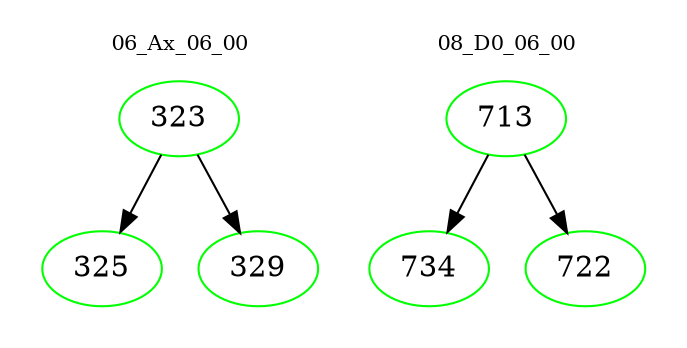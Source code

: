 digraph{
subgraph cluster_0 {
color = white
label = "06_Ax_06_00";
fontsize=10;
T0_323 [label="323", color="green"]
T0_323 -> T0_325 [color="black"]
T0_325 [label="325", color="green"]
T0_323 -> T0_329 [color="black"]
T0_329 [label="329", color="green"]
}
subgraph cluster_1 {
color = white
label = "08_D0_06_00";
fontsize=10;
T1_713 [label="713", color="green"]
T1_713 -> T1_734 [color="black"]
T1_734 [label="734", color="green"]
T1_713 -> T1_722 [color="black"]
T1_722 [label="722", color="green"]
}
}
